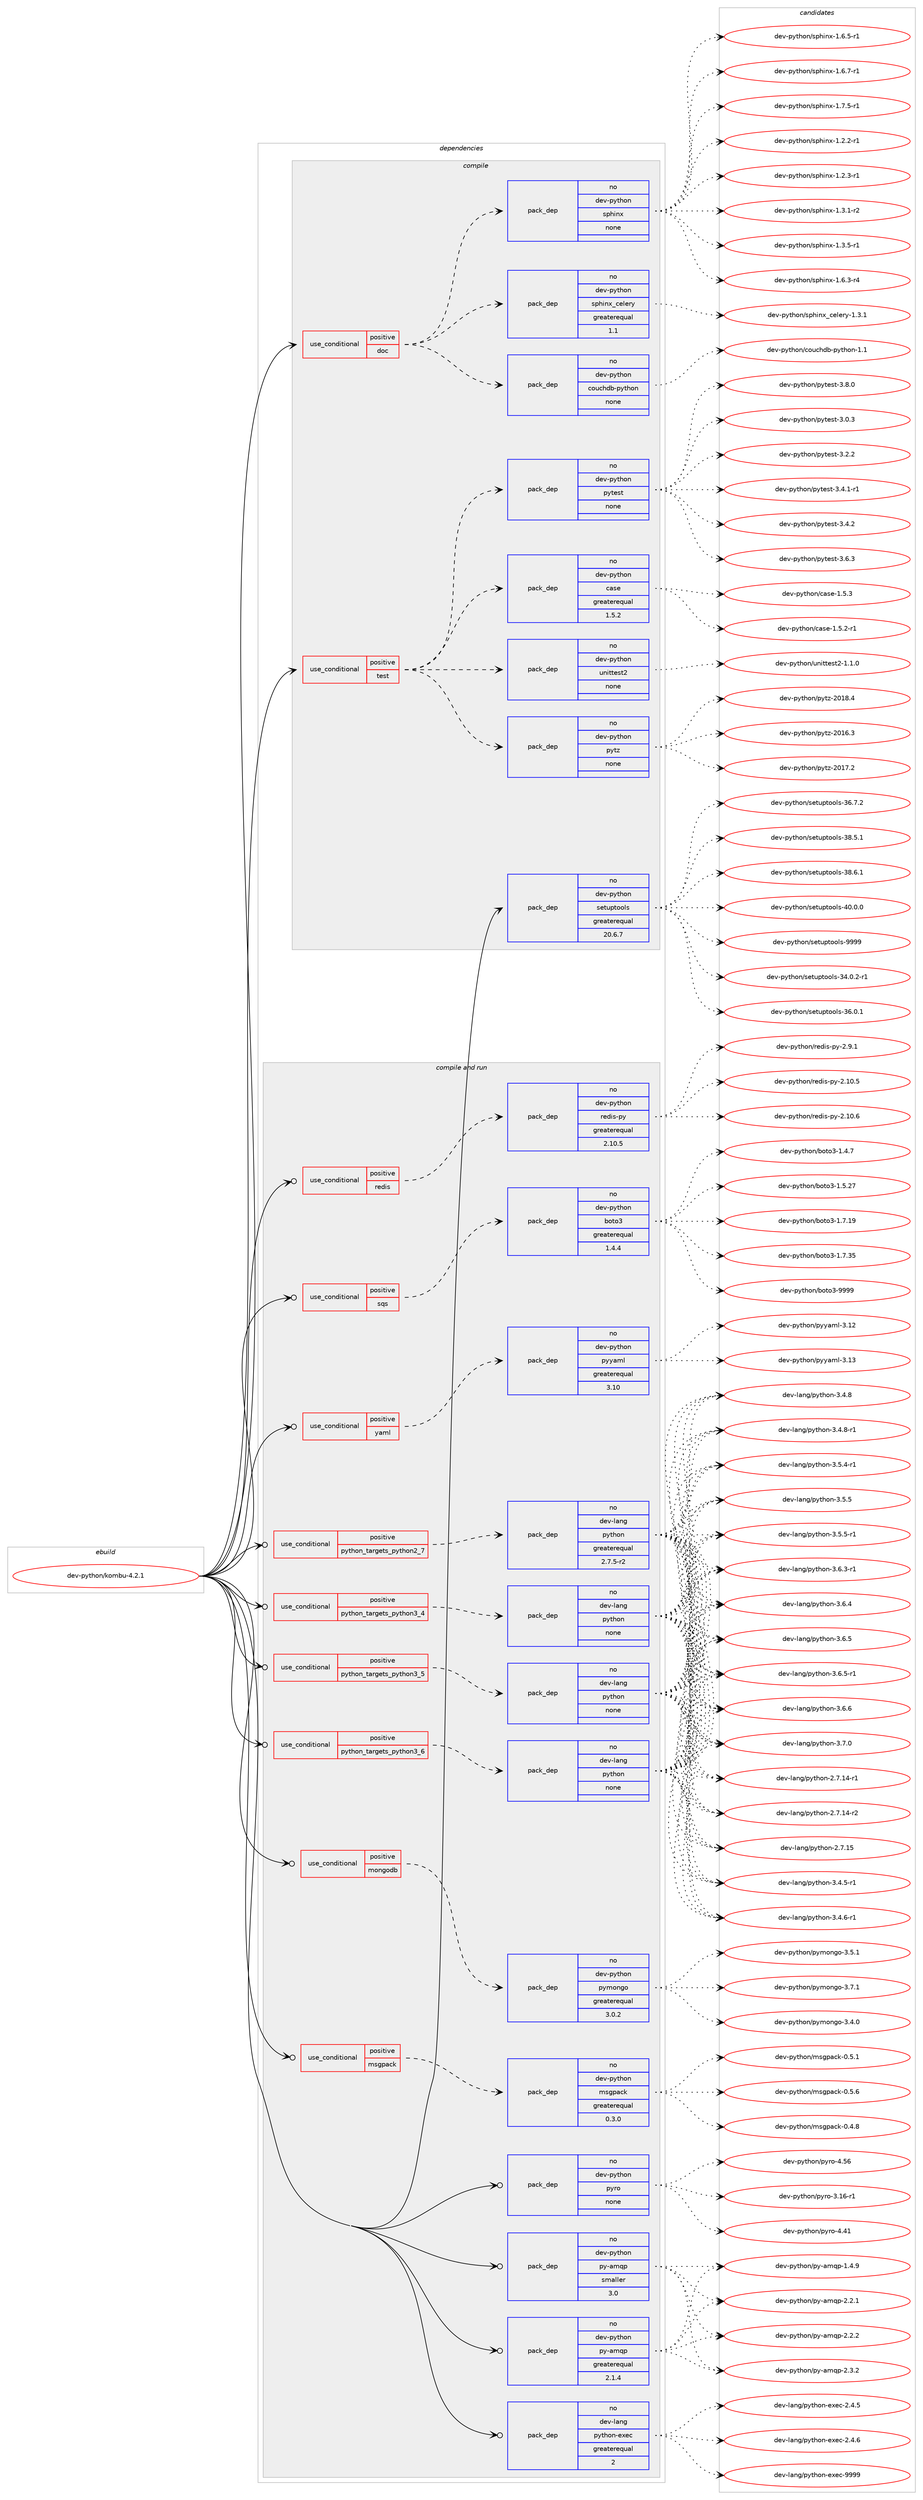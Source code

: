 digraph prolog {

# *************
# Graph options
# *************

newrank=true;
concentrate=true;
compound=true;
graph [rankdir=LR,fontname=Helvetica,fontsize=10,ranksep=1.5];#, ranksep=2.5, nodesep=0.2];
edge  [arrowhead=vee];
node  [fontname=Helvetica,fontsize=10];

# **********
# The ebuild
# **********

subgraph cluster_leftcol {
color=gray;
rank=same;
label=<<i>ebuild</i>>;
id [label="dev-python/kombu-4.2.1", color=red, width=4, href="../dev-python/kombu-4.2.1.svg"];
}

# ****************
# The dependencies
# ****************

subgraph cluster_midcol {
color=gray;
label=<<i>dependencies</i>>;
subgraph cluster_compile {
fillcolor="#eeeeee";
style=filled;
label=<<i>compile</i>>;
subgraph cond1671 {
dependency5799 [label=<<TABLE BORDER="0" CELLBORDER="1" CELLSPACING="0" CELLPADDING="4"><TR><TD ROWSPAN="3" CELLPADDING="10">use_conditional</TD></TR><TR><TD>positive</TD></TR><TR><TD>doc</TD></TR></TABLE>>, shape=none, color=red];
subgraph pack3998 {
dependency5800 [label=<<TABLE BORDER="0" CELLBORDER="1" CELLSPACING="0" CELLPADDING="4" WIDTH="220"><TR><TD ROWSPAN="6" CELLPADDING="30">pack_dep</TD></TR><TR><TD WIDTH="110">no</TD></TR><TR><TD>dev-python</TD></TR><TR><TD>sphinx</TD></TR><TR><TD>none</TD></TR><TR><TD></TD></TR></TABLE>>, shape=none, color=blue];
}
dependency5799:e -> dependency5800:w [weight=20,style="dashed",arrowhead="vee"];
subgraph pack3999 {
dependency5801 [label=<<TABLE BORDER="0" CELLBORDER="1" CELLSPACING="0" CELLPADDING="4" WIDTH="220"><TR><TD ROWSPAN="6" CELLPADDING="30">pack_dep</TD></TR><TR><TD WIDTH="110">no</TD></TR><TR><TD>dev-python</TD></TR><TR><TD>couchdb-python</TD></TR><TR><TD>none</TD></TR><TR><TD></TD></TR></TABLE>>, shape=none, color=blue];
}
dependency5799:e -> dependency5801:w [weight=20,style="dashed",arrowhead="vee"];
subgraph pack4000 {
dependency5802 [label=<<TABLE BORDER="0" CELLBORDER="1" CELLSPACING="0" CELLPADDING="4" WIDTH="220"><TR><TD ROWSPAN="6" CELLPADDING="30">pack_dep</TD></TR><TR><TD WIDTH="110">no</TD></TR><TR><TD>dev-python</TD></TR><TR><TD>sphinx_celery</TD></TR><TR><TD>greaterequal</TD></TR><TR><TD>1.1</TD></TR></TABLE>>, shape=none, color=blue];
}
dependency5799:e -> dependency5802:w [weight=20,style="dashed",arrowhead="vee"];
}
id:e -> dependency5799:w [weight=20,style="solid",arrowhead="vee"];
subgraph cond1672 {
dependency5803 [label=<<TABLE BORDER="0" CELLBORDER="1" CELLSPACING="0" CELLPADDING="4"><TR><TD ROWSPAN="3" CELLPADDING="10">use_conditional</TD></TR><TR><TD>positive</TD></TR><TR><TD>test</TD></TR></TABLE>>, shape=none, color=red];
subgraph pack4001 {
dependency5804 [label=<<TABLE BORDER="0" CELLBORDER="1" CELLSPACING="0" CELLPADDING="4" WIDTH="220"><TR><TD ROWSPAN="6" CELLPADDING="30">pack_dep</TD></TR><TR><TD WIDTH="110">no</TD></TR><TR><TD>dev-python</TD></TR><TR><TD>case</TD></TR><TR><TD>greaterequal</TD></TR><TR><TD>1.5.2</TD></TR></TABLE>>, shape=none, color=blue];
}
dependency5803:e -> dependency5804:w [weight=20,style="dashed",arrowhead="vee"];
subgraph pack4002 {
dependency5805 [label=<<TABLE BORDER="0" CELLBORDER="1" CELLSPACING="0" CELLPADDING="4" WIDTH="220"><TR><TD ROWSPAN="6" CELLPADDING="30">pack_dep</TD></TR><TR><TD WIDTH="110">no</TD></TR><TR><TD>dev-python</TD></TR><TR><TD>pytest</TD></TR><TR><TD>none</TD></TR><TR><TD></TD></TR></TABLE>>, shape=none, color=blue];
}
dependency5803:e -> dependency5805:w [weight=20,style="dashed",arrowhead="vee"];
subgraph pack4003 {
dependency5806 [label=<<TABLE BORDER="0" CELLBORDER="1" CELLSPACING="0" CELLPADDING="4" WIDTH="220"><TR><TD ROWSPAN="6" CELLPADDING="30">pack_dep</TD></TR><TR><TD WIDTH="110">no</TD></TR><TR><TD>dev-python</TD></TR><TR><TD>pytz</TD></TR><TR><TD>none</TD></TR><TR><TD></TD></TR></TABLE>>, shape=none, color=blue];
}
dependency5803:e -> dependency5806:w [weight=20,style="dashed",arrowhead="vee"];
subgraph pack4004 {
dependency5807 [label=<<TABLE BORDER="0" CELLBORDER="1" CELLSPACING="0" CELLPADDING="4" WIDTH="220"><TR><TD ROWSPAN="6" CELLPADDING="30">pack_dep</TD></TR><TR><TD WIDTH="110">no</TD></TR><TR><TD>dev-python</TD></TR><TR><TD>unittest2</TD></TR><TR><TD>none</TD></TR><TR><TD></TD></TR></TABLE>>, shape=none, color=blue];
}
dependency5803:e -> dependency5807:w [weight=20,style="dashed",arrowhead="vee"];
}
id:e -> dependency5803:w [weight=20,style="solid",arrowhead="vee"];
subgraph pack4005 {
dependency5808 [label=<<TABLE BORDER="0" CELLBORDER="1" CELLSPACING="0" CELLPADDING="4" WIDTH="220"><TR><TD ROWSPAN="6" CELLPADDING="30">pack_dep</TD></TR><TR><TD WIDTH="110">no</TD></TR><TR><TD>dev-python</TD></TR><TR><TD>setuptools</TD></TR><TR><TD>greaterequal</TD></TR><TR><TD>20.6.7</TD></TR></TABLE>>, shape=none, color=blue];
}
id:e -> dependency5808:w [weight=20,style="solid",arrowhead="vee"];
}
subgraph cluster_compileandrun {
fillcolor="#eeeeee";
style=filled;
label=<<i>compile and run</i>>;
subgraph cond1673 {
dependency5809 [label=<<TABLE BORDER="0" CELLBORDER="1" CELLSPACING="0" CELLPADDING="4"><TR><TD ROWSPAN="3" CELLPADDING="10">use_conditional</TD></TR><TR><TD>positive</TD></TR><TR><TD>mongodb</TD></TR></TABLE>>, shape=none, color=red];
subgraph pack4006 {
dependency5810 [label=<<TABLE BORDER="0" CELLBORDER="1" CELLSPACING="0" CELLPADDING="4" WIDTH="220"><TR><TD ROWSPAN="6" CELLPADDING="30">pack_dep</TD></TR><TR><TD WIDTH="110">no</TD></TR><TR><TD>dev-python</TD></TR><TR><TD>pymongo</TD></TR><TR><TD>greaterequal</TD></TR><TR><TD>3.0.2</TD></TR></TABLE>>, shape=none, color=blue];
}
dependency5809:e -> dependency5810:w [weight=20,style="dashed",arrowhead="vee"];
}
id:e -> dependency5809:w [weight=20,style="solid",arrowhead="odotvee"];
subgraph cond1674 {
dependency5811 [label=<<TABLE BORDER="0" CELLBORDER="1" CELLSPACING="0" CELLPADDING="4"><TR><TD ROWSPAN="3" CELLPADDING="10">use_conditional</TD></TR><TR><TD>positive</TD></TR><TR><TD>msgpack</TD></TR></TABLE>>, shape=none, color=red];
subgraph pack4007 {
dependency5812 [label=<<TABLE BORDER="0" CELLBORDER="1" CELLSPACING="0" CELLPADDING="4" WIDTH="220"><TR><TD ROWSPAN="6" CELLPADDING="30">pack_dep</TD></TR><TR><TD WIDTH="110">no</TD></TR><TR><TD>dev-python</TD></TR><TR><TD>msgpack</TD></TR><TR><TD>greaterequal</TD></TR><TR><TD>0.3.0</TD></TR></TABLE>>, shape=none, color=blue];
}
dependency5811:e -> dependency5812:w [weight=20,style="dashed",arrowhead="vee"];
}
id:e -> dependency5811:w [weight=20,style="solid",arrowhead="odotvee"];
subgraph cond1675 {
dependency5813 [label=<<TABLE BORDER="0" CELLBORDER="1" CELLSPACING="0" CELLPADDING="4"><TR><TD ROWSPAN="3" CELLPADDING="10">use_conditional</TD></TR><TR><TD>positive</TD></TR><TR><TD>python_targets_python2_7</TD></TR></TABLE>>, shape=none, color=red];
subgraph pack4008 {
dependency5814 [label=<<TABLE BORDER="0" CELLBORDER="1" CELLSPACING="0" CELLPADDING="4" WIDTH="220"><TR><TD ROWSPAN="6" CELLPADDING="30">pack_dep</TD></TR><TR><TD WIDTH="110">no</TD></TR><TR><TD>dev-lang</TD></TR><TR><TD>python</TD></TR><TR><TD>greaterequal</TD></TR><TR><TD>2.7.5-r2</TD></TR></TABLE>>, shape=none, color=blue];
}
dependency5813:e -> dependency5814:w [weight=20,style="dashed",arrowhead="vee"];
}
id:e -> dependency5813:w [weight=20,style="solid",arrowhead="odotvee"];
subgraph cond1676 {
dependency5815 [label=<<TABLE BORDER="0" CELLBORDER="1" CELLSPACING="0" CELLPADDING="4"><TR><TD ROWSPAN="3" CELLPADDING="10">use_conditional</TD></TR><TR><TD>positive</TD></TR><TR><TD>python_targets_python3_4</TD></TR></TABLE>>, shape=none, color=red];
subgraph pack4009 {
dependency5816 [label=<<TABLE BORDER="0" CELLBORDER="1" CELLSPACING="0" CELLPADDING="4" WIDTH="220"><TR><TD ROWSPAN="6" CELLPADDING="30">pack_dep</TD></TR><TR><TD WIDTH="110">no</TD></TR><TR><TD>dev-lang</TD></TR><TR><TD>python</TD></TR><TR><TD>none</TD></TR><TR><TD></TD></TR></TABLE>>, shape=none, color=blue];
}
dependency5815:e -> dependency5816:w [weight=20,style="dashed",arrowhead="vee"];
}
id:e -> dependency5815:w [weight=20,style="solid",arrowhead="odotvee"];
subgraph cond1677 {
dependency5817 [label=<<TABLE BORDER="0" CELLBORDER="1" CELLSPACING="0" CELLPADDING="4"><TR><TD ROWSPAN="3" CELLPADDING="10">use_conditional</TD></TR><TR><TD>positive</TD></TR><TR><TD>python_targets_python3_5</TD></TR></TABLE>>, shape=none, color=red];
subgraph pack4010 {
dependency5818 [label=<<TABLE BORDER="0" CELLBORDER="1" CELLSPACING="0" CELLPADDING="4" WIDTH="220"><TR><TD ROWSPAN="6" CELLPADDING="30">pack_dep</TD></TR><TR><TD WIDTH="110">no</TD></TR><TR><TD>dev-lang</TD></TR><TR><TD>python</TD></TR><TR><TD>none</TD></TR><TR><TD></TD></TR></TABLE>>, shape=none, color=blue];
}
dependency5817:e -> dependency5818:w [weight=20,style="dashed",arrowhead="vee"];
}
id:e -> dependency5817:w [weight=20,style="solid",arrowhead="odotvee"];
subgraph cond1678 {
dependency5819 [label=<<TABLE BORDER="0" CELLBORDER="1" CELLSPACING="0" CELLPADDING="4"><TR><TD ROWSPAN="3" CELLPADDING="10">use_conditional</TD></TR><TR><TD>positive</TD></TR><TR><TD>python_targets_python3_6</TD></TR></TABLE>>, shape=none, color=red];
subgraph pack4011 {
dependency5820 [label=<<TABLE BORDER="0" CELLBORDER="1" CELLSPACING="0" CELLPADDING="4" WIDTH="220"><TR><TD ROWSPAN="6" CELLPADDING="30">pack_dep</TD></TR><TR><TD WIDTH="110">no</TD></TR><TR><TD>dev-lang</TD></TR><TR><TD>python</TD></TR><TR><TD>none</TD></TR><TR><TD></TD></TR></TABLE>>, shape=none, color=blue];
}
dependency5819:e -> dependency5820:w [weight=20,style="dashed",arrowhead="vee"];
}
id:e -> dependency5819:w [weight=20,style="solid",arrowhead="odotvee"];
subgraph cond1679 {
dependency5821 [label=<<TABLE BORDER="0" CELLBORDER="1" CELLSPACING="0" CELLPADDING="4"><TR><TD ROWSPAN="3" CELLPADDING="10">use_conditional</TD></TR><TR><TD>positive</TD></TR><TR><TD>redis</TD></TR></TABLE>>, shape=none, color=red];
subgraph pack4012 {
dependency5822 [label=<<TABLE BORDER="0" CELLBORDER="1" CELLSPACING="0" CELLPADDING="4" WIDTH="220"><TR><TD ROWSPAN="6" CELLPADDING="30">pack_dep</TD></TR><TR><TD WIDTH="110">no</TD></TR><TR><TD>dev-python</TD></TR><TR><TD>redis-py</TD></TR><TR><TD>greaterequal</TD></TR><TR><TD>2.10.5</TD></TR></TABLE>>, shape=none, color=blue];
}
dependency5821:e -> dependency5822:w [weight=20,style="dashed",arrowhead="vee"];
}
id:e -> dependency5821:w [weight=20,style="solid",arrowhead="odotvee"];
subgraph cond1680 {
dependency5823 [label=<<TABLE BORDER="0" CELLBORDER="1" CELLSPACING="0" CELLPADDING="4"><TR><TD ROWSPAN="3" CELLPADDING="10">use_conditional</TD></TR><TR><TD>positive</TD></TR><TR><TD>sqs</TD></TR></TABLE>>, shape=none, color=red];
subgraph pack4013 {
dependency5824 [label=<<TABLE BORDER="0" CELLBORDER="1" CELLSPACING="0" CELLPADDING="4" WIDTH="220"><TR><TD ROWSPAN="6" CELLPADDING="30">pack_dep</TD></TR><TR><TD WIDTH="110">no</TD></TR><TR><TD>dev-python</TD></TR><TR><TD>boto3</TD></TR><TR><TD>greaterequal</TD></TR><TR><TD>1.4.4</TD></TR></TABLE>>, shape=none, color=blue];
}
dependency5823:e -> dependency5824:w [weight=20,style="dashed",arrowhead="vee"];
}
id:e -> dependency5823:w [weight=20,style="solid",arrowhead="odotvee"];
subgraph cond1681 {
dependency5825 [label=<<TABLE BORDER="0" CELLBORDER="1" CELLSPACING="0" CELLPADDING="4"><TR><TD ROWSPAN="3" CELLPADDING="10">use_conditional</TD></TR><TR><TD>positive</TD></TR><TR><TD>yaml</TD></TR></TABLE>>, shape=none, color=red];
subgraph pack4014 {
dependency5826 [label=<<TABLE BORDER="0" CELLBORDER="1" CELLSPACING="0" CELLPADDING="4" WIDTH="220"><TR><TD ROWSPAN="6" CELLPADDING="30">pack_dep</TD></TR><TR><TD WIDTH="110">no</TD></TR><TR><TD>dev-python</TD></TR><TR><TD>pyyaml</TD></TR><TR><TD>greaterequal</TD></TR><TR><TD>3.10</TD></TR></TABLE>>, shape=none, color=blue];
}
dependency5825:e -> dependency5826:w [weight=20,style="dashed",arrowhead="vee"];
}
id:e -> dependency5825:w [weight=20,style="solid",arrowhead="odotvee"];
subgraph pack4015 {
dependency5827 [label=<<TABLE BORDER="0" CELLBORDER="1" CELLSPACING="0" CELLPADDING="4" WIDTH="220"><TR><TD ROWSPAN="6" CELLPADDING="30">pack_dep</TD></TR><TR><TD WIDTH="110">no</TD></TR><TR><TD>dev-lang</TD></TR><TR><TD>python-exec</TD></TR><TR><TD>greaterequal</TD></TR><TR><TD>2</TD></TR></TABLE>>, shape=none, color=blue];
}
id:e -> dependency5827:w [weight=20,style="solid",arrowhead="odotvee"];
subgraph pack4016 {
dependency5828 [label=<<TABLE BORDER="0" CELLBORDER="1" CELLSPACING="0" CELLPADDING="4" WIDTH="220"><TR><TD ROWSPAN="6" CELLPADDING="30">pack_dep</TD></TR><TR><TD WIDTH="110">no</TD></TR><TR><TD>dev-python</TD></TR><TR><TD>py-amqp</TD></TR><TR><TD>greaterequal</TD></TR><TR><TD>2.1.4</TD></TR></TABLE>>, shape=none, color=blue];
}
id:e -> dependency5828:w [weight=20,style="solid",arrowhead="odotvee"];
subgraph pack4017 {
dependency5829 [label=<<TABLE BORDER="0" CELLBORDER="1" CELLSPACING="0" CELLPADDING="4" WIDTH="220"><TR><TD ROWSPAN="6" CELLPADDING="30">pack_dep</TD></TR><TR><TD WIDTH="110">no</TD></TR><TR><TD>dev-python</TD></TR><TR><TD>py-amqp</TD></TR><TR><TD>smaller</TD></TR><TR><TD>3.0</TD></TR></TABLE>>, shape=none, color=blue];
}
id:e -> dependency5829:w [weight=20,style="solid",arrowhead="odotvee"];
subgraph pack4018 {
dependency5830 [label=<<TABLE BORDER="0" CELLBORDER="1" CELLSPACING="0" CELLPADDING="4" WIDTH="220"><TR><TD ROWSPAN="6" CELLPADDING="30">pack_dep</TD></TR><TR><TD WIDTH="110">no</TD></TR><TR><TD>dev-python</TD></TR><TR><TD>pyro</TD></TR><TR><TD>none</TD></TR><TR><TD></TD></TR></TABLE>>, shape=none, color=blue];
}
id:e -> dependency5830:w [weight=20,style="solid",arrowhead="odotvee"];
}
subgraph cluster_run {
fillcolor="#eeeeee";
style=filled;
label=<<i>run</i>>;
}
}

# **************
# The candidates
# **************

subgraph cluster_choices {
rank=same;
color=gray;
label=<<i>candidates</i>>;

subgraph choice3998 {
color=black;
nodesep=1;
choice10010111845112121116104111110471151121041051101204549465046504511449 [label="dev-python/sphinx-1.2.2-r1", color=red, width=4,href="../dev-python/sphinx-1.2.2-r1.svg"];
choice10010111845112121116104111110471151121041051101204549465046514511449 [label="dev-python/sphinx-1.2.3-r1", color=red, width=4,href="../dev-python/sphinx-1.2.3-r1.svg"];
choice10010111845112121116104111110471151121041051101204549465146494511450 [label="dev-python/sphinx-1.3.1-r2", color=red, width=4,href="../dev-python/sphinx-1.3.1-r2.svg"];
choice10010111845112121116104111110471151121041051101204549465146534511449 [label="dev-python/sphinx-1.3.5-r1", color=red, width=4,href="../dev-python/sphinx-1.3.5-r1.svg"];
choice10010111845112121116104111110471151121041051101204549465446514511452 [label="dev-python/sphinx-1.6.3-r4", color=red, width=4,href="../dev-python/sphinx-1.6.3-r4.svg"];
choice10010111845112121116104111110471151121041051101204549465446534511449 [label="dev-python/sphinx-1.6.5-r1", color=red, width=4,href="../dev-python/sphinx-1.6.5-r1.svg"];
choice10010111845112121116104111110471151121041051101204549465446554511449 [label="dev-python/sphinx-1.6.7-r1", color=red, width=4,href="../dev-python/sphinx-1.6.7-r1.svg"];
choice10010111845112121116104111110471151121041051101204549465546534511449 [label="dev-python/sphinx-1.7.5-r1", color=red, width=4,href="../dev-python/sphinx-1.7.5-r1.svg"];
dependency5800:e -> choice10010111845112121116104111110471151121041051101204549465046504511449:w [style=dotted,weight="100"];
dependency5800:e -> choice10010111845112121116104111110471151121041051101204549465046514511449:w [style=dotted,weight="100"];
dependency5800:e -> choice10010111845112121116104111110471151121041051101204549465146494511450:w [style=dotted,weight="100"];
dependency5800:e -> choice10010111845112121116104111110471151121041051101204549465146534511449:w [style=dotted,weight="100"];
dependency5800:e -> choice10010111845112121116104111110471151121041051101204549465446514511452:w [style=dotted,weight="100"];
dependency5800:e -> choice10010111845112121116104111110471151121041051101204549465446534511449:w [style=dotted,weight="100"];
dependency5800:e -> choice10010111845112121116104111110471151121041051101204549465446554511449:w [style=dotted,weight="100"];
dependency5800:e -> choice10010111845112121116104111110471151121041051101204549465546534511449:w [style=dotted,weight="100"];
}
subgraph choice3999 {
color=black;
nodesep=1;
choice10010111845112121116104111110479911111799104100984511212111610411111045494649 [label="dev-python/couchdb-python-1.1", color=red, width=4,href="../dev-python/couchdb-python-1.1.svg"];
dependency5801:e -> choice10010111845112121116104111110479911111799104100984511212111610411111045494649:w [style=dotted,weight="100"];
}
subgraph choice4000 {
color=black;
nodesep=1;
choice10010111845112121116104111110471151121041051101209599101108101114121454946514649 [label="dev-python/sphinx_celery-1.3.1", color=red, width=4,href="../dev-python/sphinx_celery-1.3.1.svg"];
dependency5802:e -> choice10010111845112121116104111110471151121041051101209599101108101114121454946514649:w [style=dotted,weight="100"];
}
subgraph choice4001 {
color=black;
nodesep=1;
choice100101118451121211161041111104799971151014549465346504511449 [label="dev-python/case-1.5.2-r1", color=red, width=4,href="../dev-python/case-1.5.2-r1.svg"];
choice10010111845112121116104111110479997115101454946534651 [label="dev-python/case-1.5.3", color=red, width=4,href="../dev-python/case-1.5.3.svg"];
dependency5804:e -> choice100101118451121211161041111104799971151014549465346504511449:w [style=dotted,weight="100"];
dependency5804:e -> choice10010111845112121116104111110479997115101454946534651:w [style=dotted,weight="100"];
}
subgraph choice4002 {
color=black;
nodesep=1;
choice1001011184511212111610411111047112121116101115116455146484651 [label="dev-python/pytest-3.0.3", color=red, width=4,href="../dev-python/pytest-3.0.3.svg"];
choice1001011184511212111610411111047112121116101115116455146504650 [label="dev-python/pytest-3.2.2", color=red, width=4,href="../dev-python/pytest-3.2.2.svg"];
choice10010111845112121116104111110471121211161011151164551465246494511449 [label="dev-python/pytest-3.4.1-r1", color=red, width=4,href="../dev-python/pytest-3.4.1-r1.svg"];
choice1001011184511212111610411111047112121116101115116455146524650 [label="dev-python/pytest-3.4.2", color=red, width=4,href="../dev-python/pytest-3.4.2.svg"];
choice1001011184511212111610411111047112121116101115116455146544651 [label="dev-python/pytest-3.6.3", color=red, width=4,href="../dev-python/pytest-3.6.3.svg"];
choice1001011184511212111610411111047112121116101115116455146564648 [label="dev-python/pytest-3.8.0", color=red, width=4,href="../dev-python/pytest-3.8.0.svg"];
dependency5805:e -> choice1001011184511212111610411111047112121116101115116455146484651:w [style=dotted,weight="100"];
dependency5805:e -> choice1001011184511212111610411111047112121116101115116455146504650:w [style=dotted,weight="100"];
dependency5805:e -> choice10010111845112121116104111110471121211161011151164551465246494511449:w [style=dotted,weight="100"];
dependency5805:e -> choice1001011184511212111610411111047112121116101115116455146524650:w [style=dotted,weight="100"];
dependency5805:e -> choice1001011184511212111610411111047112121116101115116455146544651:w [style=dotted,weight="100"];
dependency5805:e -> choice1001011184511212111610411111047112121116101115116455146564648:w [style=dotted,weight="100"];
}
subgraph choice4003 {
color=black;
nodesep=1;
choice100101118451121211161041111104711212111612245504849544651 [label="dev-python/pytz-2016.3", color=red, width=4,href="../dev-python/pytz-2016.3.svg"];
choice100101118451121211161041111104711212111612245504849554650 [label="dev-python/pytz-2017.2", color=red, width=4,href="../dev-python/pytz-2017.2.svg"];
choice100101118451121211161041111104711212111612245504849564652 [label="dev-python/pytz-2018.4", color=red, width=4,href="../dev-python/pytz-2018.4.svg"];
dependency5806:e -> choice100101118451121211161041111104711212111612245504849544651:w [style=dotted,weight="100"];
dependency5806:e -> choice100101118451121211161041111104711212111612245504849554650:w [style=dotted,weight="100"];
dependency5806:e -> choice100101118451121211161041111104711212111612245504849564652:w [style=dotted,weight="100"];
}
subgraph choice4004 {
color=black;
nodesep=1;
choice100101118451121211161041111104711711010511611610111511650454946494648 [label="dev-python/unittest2-1.1.0", color=red, width=4,href="../dev-python/unittest2-1.1.0.svg"];
dependency5807:e -> choice100101118451121211161041111104711711010511611610111511650454946494648:w [style=dotted,weight="100"];
}
subgraph choice4005 {
color=black;
nodesep=1;
choice1001011184511212111610411111047115101116117112116111111108115455152464846504511449 [label="dev-python/setuptools-34.0.2-r1", color=red, width=4,href="../dev-python/setuptools-34.0.2-r1.svg"];
choice100101118451121211161041111104711510111611711211611111110811545515446484649 [label="dev-python/setuptools-36.0.1", color=red, width=4,href="../dev-python/setuptools-36.0.1.svg"];
choice100101118451121211161041111104711510111611711211611111110811545515446554650 [label="dev-python/setuptools-36.7.2", color=red, width=4,href="../dev-python/setuptools-36.7.2.svg"];
choice100101118451121211161041111104711510111611711211611111110811545515646534649 [label="dev-python/setuptools-38.5.1", color=red, width=4,href="../dev-python/setuptools-38.5.1.svg"];
choice100101118451121211161041111104711510111611711211611111110811545515646544649 [label="dev-python/setuptools-38.6.1", color=red, width=4,href="../dev-python/setuptools-38.6.1.svg"];
choice100101118451121211161041111104711510111611711211611111110811545524846484648 [label="dev-python/setuptools-40.0.0", color=red, width=4,href="../dev-python/setuptools-40.0.0.svg"];
choice10010111845112121116104111110471151011161171121161111111081154557575757 [label="dev-python/setuptools-9999", color=red, width=4,href="../dev-python/setuptools-9999.svg"];
dependency5808:e -> choice1001011184511212111610411111047115101116117112116111111108115455152464846504511449:w [style=dotted,weight="100"];
dependency5808:e -> choice100101118451121211161041111104711510111611711211611111110811545515446484649:w [style=dotted,weight="100"];
dependency5808:e -> choice100101118451121211161041111104711510111611711211611111110811545515446554650:w [style=dotted,weight="100"];
dependency5808:e -> choice100101118451121211161041111104711510111611711211611111110811545515646534649:w [style=dotted,weight="100"];
dependency5808:e -> choice100101118451121211161041111104711510111611711211611111110811545515646544649:w [style=dotted,weight="100"];
dependency5808:e -> choice100101118451121211161041111104711510111611711211611111110811545524846484648:w [style=dotted,weight="100"];
dependency5808:e -> choice10010111845112121116104111110471151011161171121161111111081154557575757:w [style=dotted,weight="100"];
}
subgraph choice4006 {
color=black;
nodesep=1;
choice1001011184511212111610411111047112121109111110103111455146524648 [label="dev-python/pymongo-3.4.0", color=red, width=4,href="../dev-python/pymongo-3.4.0.svg"];
choice1001011184511212111610411111047112121109111110103111455146534649 [label="dev-python/pymongo-3.5.1", color=red, width=4,href="../dev-python/pymongo-3.5.1.svg"];
choice1001011184511212111610411111047112121109111110103111455146554649 [label="dev-python/pymongo-3.7.1", color=red, width=4,href="../dev-python/pymongo-3.7.1.svg"];
dependency5810:e -> choice1001011184511212111610411111047112121109111110103111455146524648:w [style=dotted,weight="100"];
dependency5810:e -> choice1001011184511212111610411111047112121109111110103111455146534649:w [style=dotted,weight="100"];
dependency5810:e -> choice1001011184511212111610411111047112121109111110103111455146554649:w [style=dotted,weight="100"];
}
subgraph choice4007 {
color=black;
nodesep=1;
choice10010111845112121116104111110471091151031129799107454846524656 [label="dev-python/msgpack-0.4.8", color=red, width=4,href="../dev-python/msgpack-0.4.8.svg"];
choice10010111845112121116104111110471091151031129799107454846534649 [label="dev-python/msgpack-0.5.1", color=red, width=4,href="../dev-python/msgpack-0.5.1.svg"];
choice10010111845112121116104111110471091151031129799107454846534654 [label="dev-python/msgpack-0.5.6", color=red, width=4,href="../dev-python/msgpack-0.5.6.svg"];
dependency5812:e -> choice10010111845112121116104111110471091151031129799107454846524656:w [style=dotted,weight="100"];
dependency5812:e -> choice10010111845112121116104111110471091151031129799107454846534649:w [style=dotted,weight="100"];
dependency5812:e -> choice10010111845112121116104111110471091151031129799107454846534654:w [style=dotted,weight="100"];
}
subgraph choice4008 {
color=black;
nodesep=1;
choice100101118451089711010347112121116104111110455046554649524511449 [label="dev-lang/python-2.7.14-r1", color=red, width=4,href="../dev-lang/python-2.7.14-r1.svg"];
choice100101118451089711010347112121116104111110455046554649524511450 [label="dev-lang/python-2.7.14-r2", color=red, width=4,href="../dev-lang/python-2.7.14-r2.svg"];
choice10010111845108971101034711212111610411111045504655464953 [label="dev-lang/python-2.7.15", color=red, width=4,href="../dev-lang/python-2.7.15.svg"];
choice1001011184510897110103471121211161041111104551465246534511449 [label="dev-lang/python-3.4.5-r1", color=red, width=4,href="../dev-lang/python-3.4.5-r1.svg"];
choice1001011184510897110103471121211161041111104551465246544511449 [label="dev-lang/python-3.4.6-r1", color=red, width=4,href="../dev-lang/python-3.4.6-r1.svg"];
choice100101118451089711010347112121116104111110455146524656 [label="dev-lang/python-3.4.8", color=red, width=4,href="../dev-lang/python-3.4.8.svg"];
choice1001011184510897110103471121211161041111104551465246564511449 [label="dev-lang/python-3.4.8-r1", color=red, width=4,href="../dev-lang/python-3.4.8-r1.svg"];
choice1001011184510897110103471121211161041111104551465346524511449 [label="dev-lang/python-3.5.4-r1", color=red, width=4,href="../dev-lang/python-3.5.4-r1.svg"];
choice100101118451089711010347112121116104111110455146534653 [label="dev-lang/python-3.5.5", color=red, width=4,href="../dev-lang/python-3.5.5.svg"];
choice1001011184510897110103471121211161041111104551465346534511449 [label="dev-lang/python-3.5.5-r1", color=red, width=4,href="../dev-lang/python-3.5.5-r1.svg"];
choice1001011184510897110103471121211161041111104551465446514511449 [label="dev-lang/python-3.6.3-r1", color=red, width=4,href="../dev-lang/python-3.6.3-r1.svg"];
choice100101118451089711010347112121116104111110455146544652 [label="dev-lang/python-3.6.4", color=red, width=4,href="../dev-lang/python-3.6.4.svg"];
choice100101118451089711010347112121116104111110455146544653 [label="dev-lang/python-3.6.5", color=red, width=4,href="../dev-lang/python-3.6.5.svg"];
choice1001011184510897110103471121211161041111104551465446534511449 [label="dev-lang/python-3.6.5-r1", color=red, width=4,href="../dev-lang/python-3.6.5-r1.svg"];
choice100101118451089711010347112121116104111110455146544654 [label="dev-lang/python-3.6.6", color=red, width=4,href="../dev-lang/python-3.6.6.svg"];
choice100101118451089711010347112121116104111110455146554648 [label="dev-lang/python-3.7.0", color=red, width=4,href="../dev-lang/python-3.7.0.svg"];
dependency5814:e -> choice100101118451089711010347112121116104111110455046554649524511449:w [style=dotted,weight="100"];
dependency5814:e -> choice100101118451089711010347112121116104111110455046554649524511450:w [style=dotted,weight="100"];
dependency5814:e -> choice10010111845108971101034711212111610411111045504655464953:w [style=dotted,weight="100"];
dependency5814:e -> choice1001011184510897110103471121211161041111104551465246534511449:w [style=dotted,weight="100"];
dependency5814:e -> choice1001011184510897110103471121211161041111104551465246544511449:w [style=dotted,weight="100"];
dependency5814:e -> choice100101118451089711010347112121116104111110455146524656:w [style=dotted,weight="100"];
dependency5814:e -> choice1001011184510897110103471121211161041111104551465246564511449:w [style=dotted,weight="100"];
dependency5814:e -> choice1001011184510897110103471121211161041111104551465346524511449:w [style=dotted,weight="100"];
dependency5814:e -> choice100101118451089711010347112121116104111110455146534653:w [style=dotted,weight="100"];
dependency5814:e -> choice1001011184510897110103471121211161041111104551465346534511449:w [style=dotted,weight="100"];
dependency5814:e -> choice1001011184510897110103471121211161041111104551465446514511449:w [style=dotted,weight="100"];
dependency5814:e -> choice100101118451089711010347112121116104111110455146544652:w [style=dotted,weight="100"];
dependency5814:e -> choice100101118451089711010347112121116104111110455146544653:w [style=dotted,weight="100"];
dependency5814:e -> choice1001011184510897110103471121211161041111104551465446534511449:w [style=dotted,weight="100"];
dependency5814:e -> choice100101118451089711010347112121116104111110455146544654:w [style=dotted,weight="100"];
dependency5814:e -> choice100101118451089711010347112121116104111110455146554648:w [style=dotted,weight="100"];
}
subgraph choice4009 {
color=black;
nodesep=1;
choice100101118451089711010347112121116104111110455046554649524511449 [label="dev-lang/python-2.7.14-r1", color=red, width=4,href="../dev-lang/python-2.7.14-r1.svg"];
choice100101118451089711010347112121116104111110455046554649524511450 [label="dev-lang/python-2.7.14-r2", color=red, width=4,href="../dev-lang/python-2.7.14-r2.svg"];
choice10010111845108971101034711212111610411111045504655464953 [label="dev-lang/python-2.7.15", color=red, width=4,href="../dev-lang/python-2.7.15.svg"];
choice1001011184510897110103471121211161041111104551465246534511449 [label="dev-lang/python-3.4.5-r1", color=red, width=4,href="../dev-lang/python-3.4.5-r1.svg"];
choice1001011184510897110103471121211161041111104551465246544511449 [label="dev-lang/python-3.4.6-r1", color=red, width=4,href="../dev-lang/python-3.4.6-r1.svg"];
choice100101118451089711010347112121116104111110455146524656 [label="dev-lang/python-3.4.8", color=red, width=4,href="../dev-lang/python-3.4.8.svg"];
choice1001011184510897110103471121211161041111104551465246564511449 [label="dev-lang/python-3.4.8-r1", color=red, width=4,href="../dev-lang/python-3.4.8-r1.svg"];
choice1001011184510897110103471121211161041111104551465346524511449 [label="dev-lang/python-3.5.4-r1", color=red, width=4,href="../dev-lang/python-3.5.4-r1.svg"];
choice100101118451089711010347112121116104111110455146534653 [label="dev-lang/python-3.5.5", color=red, width=4,href="../dev-lang/python-3.5.5.svg"];
choice1001011184510897110103471121211161041111104551465346534511449 [label="dev-lang/python-3.5.5-r1", color=red, width=4,href="../dev-lang/python-3.5.5-r1.svg"];
choice1001011184510897110103471121211161041111104551465446514511449 [label="dev-lang/python-3.6.3-r1", color=red, width=4,href="../dev-lang/python-3.6.3-r1.svg"];
choice100101118451089711010347112121116104111110455146544652 [label="dev-lang/python-3.6.4", color=red, width=4,href="../dev-lang/python-3.6.4.svg"];
choice100101118451089711010347112121116104111110455146544653 [label="dev-lang/python-3.6.5", color=red, width=4,href="../dev-lang/python-3.6.5.svg"];
choice1001011184510897110103471121211161041111104551465446534511449 [label="dev-lang/python-3.6.5-r1", color=red, width=4,href="../dev-lang/python-3.6.5-r1.svg"];
choice100101118451089711010347112121116104111110455146544654 [label="dev-lang/python-3.6.6", color=red, width=4,href="../dev-lang/python-3.6.6.svg"];
choice100101118451089711010347112121116104111110455146554648 [label="dev-lang/python-3.7.0", color=red, width=4,href="../dev-lang/python-3.7.0.svg"];
dependency5816:e -> choice100101118451089711010347112121116104111110455046554649524511449:w [style=dotted,weight="100"];
dependency5816:e -> choice100101118451089711010347112121116104111110455046554649524511450:w [style=dotted,weight="100"];
dependency5816:e -> choice10010111845108971101034711212111610411111045504655464953:w [style=dotted,weight="100"];
dependency5816:e -> choice1001011184510897110103471121211161041111104551465246534511449:w [style=dotted,weight="100"];
dependency5816:e -> choice1001011184510897110103471121211161041111104551465246544511449:w [style=dotted,weight="100"];
dependency5816:e -> choice100101118451089711010347112121116104111110455146524656:w [style=dotted,weight="100"];
dependency5816:e -> choice1001011184510897110103471121211161041111104551465246564511449:w [style=dotted,weight="100"];
dependency5816:e -> choice1001011184510897110103471121211161041111104551465346524511449:w [style=dotted,weight="100"];
dependency5816:e -> choice100101118451089711010347112121116104111110455146534653:w [style=dotted,weight="100"];
dependency5816:e -> choice1001011184510897110103471121211161041111104551465346534511449:w [style=dotted,weight="100"];
dependency5816:e -> choice1001011184510897110103471121211161041111104551465446514511449:w [style=dotted,weight="100"];
dependency5816:e -> choice100101118451089711010347112121116104111110455146544652:w [style=dotted,weight="100"];
dependency5816:e -> choice100101118451089711010347112121116104111110455146544653:w [style=dotted,weight="100"];
dependency5816:e -> choice1001011184510897110103471121211161041111104551465446534511449:w [style=dotted,weight="100"];
dependency5816:e -> choice100101118451089711010347112121116104111110455146544654:w [style=dotted,weight="100"];
dependency5816:e -> choice100101118451089711010347112121116104111110455146554648:w [style=dotted,weight="100"];
}
subgraph choice4010 {
color=black;
nodesep=1;
choice100101118451089711010347112121116104111110455046554649524511449 [label="dev-lang/python-2.7.14-r1", color=red, width=4,href="../dev-lang/python-2.7.14-r1.svg"];
choice100101118451089711010347112121116104111110455046554649524511450 [label="dev-lang/python-2.7.14-r2", color=red, width=4,href="../dev-lang/python-2.7.14-r2.svg"];
choice10010111845108971101034711212111610411111045504655464953 [label="dev-lang/python-2.7.15", color=red, width=4,href="../dev-lang/python-2.7.15.svg"];
choice1001011184510897110103471121211161041111104551465246534511449 [label="dev-lang/python-3.4.5-r1", color=red, width=4,href="../dev-lang/python-3.4.5-r1.svg"];
choice1001011184510897110103471121211161041111104551465246544511449 [label="dev-lang/python-3.4.6-r1", color=red, width=4,href="../dev-lang/python-3.4.6-r1.svg"];
choice100101118451089711010347112121116104111110455146524656 [label="dev-lang/python-3.4.8", color=red, width=4,href="../dev-lang/python-3.4.8.svg"];
choice1001011184510897110103471121211161041111104551465246564511449 [label="dev-lang/python-3.4.8-r1", color=red, width=4,href="../dev-lang/python-3.4.8-r1.svg"];
choice1001011184510897110103471121211161041111104551465346524511449 [label="dev-lang/python-3.5.4-r1", color=red, width=4,href="../dev-lang/python-3.5.4-r1.svg"];
choice100101118451089711010347112121116104111110455146534653 [label="dev-lang/python-3.5.5", color=red, width=4,href="../dev-lang/python-3.5.5.svg"];
choice1001011184510897110103471121211161041111104551465346534511449 [label="dev-lang/python-3.5.5-r1", color=red, width=4,href="../dev-lang/python-3.5.5-r1.svg"];
choice1001011184510897110103471121211161041111104551465446514511449 [label="dev-lang/python-3.6.3-r1", color=red, width=4,href="../dev-lang/python-3.6.3-r1.svg"];
choice100101118451089711010347112121116104111110455146544652 [label="dev-lang/python-3.6.4", color=red, width=4,href="../dev-lang/python-3.6.4.svg"];
choice100101118451089711010347112121116104111110455146544653 [label="dev-lang/python-3.6.5", color=red, width=4,href="../dev-lang/python-3.6.5.svg"];
choice1001011184510897110103471121211161041111104551465446534511449 [label="dev-lang/python-3.6.5-r1", color=red, width=4,href="../dev-lang/python-3.6.5-r1.svg"];
choice100101118451089711010347112121116104111110455146544654 [label="dev-lang/python-3.6.6", color=red, width=4,href="../dev-lang/python-3.6.6.svg"];
choice100101118451089711010347112121116104111110455146554648 [label="dev-lang/python-3.7.0", color=red, width=4,href="../dev-lang/python-3.7.0.svg"];
dependency5818:e -> choice100101118451089711010347112121116104111110455046554649524511449:w [style=dotted,weight="100"];
dependency5818:e -> choice100101118451089711010347112121116104111110455046554649524511450:w [style=dotted,weight="100"];
dependency5818:e -> choice10010111845108971101034711212111610411111045504655464953:w [style=dotted,weight="100"];
dependency5818:e -> choice1001011184510897110103471121211161041111104551465246534511449:w [style=dotted,weight="100"];
dependency5818:e -> choice1001011184510897110103471121211161041111104551465246544511449:w [style=dotted,weight="100"];
dependency5818:e -> choice100101118451089711010347112121116104111110455146524656:w [style=dotted,weight="100"];
dependency5818:e -> choice1001011184510897110103471121211161041111104551465246564511449:w [style=dotted,weight="100"];
dependency5818:e -> choice1001011184510897110103471121211161041111104551465346524511449:w [style=dotted,weight="100"];
dependency5818:e -> choice100101118451089711010347112121116104111110455146534653:w [style=dotted,weight="100"];
dependency5818:e -> choice1001011184510897110103471121211161041111104551465346534511449:w [style=dotted,weight="100"];
dependency5818:e -> choice1001011184510897110103471121211161041111104551465446514511449:w [style=dotted,weight="100"];
dependency5818:e -> choice100101118451089711010347112121116104111110455146544652:w [style=dotted,weight="100"];
dependency5818:e -> choice100101118451089711010347112121116104111110455146544653:w [style=dotted,weight="100"];
dependency5818:e -> choice1001011184510897110103471121211161041111104551465446534511449:w [style=dotted,weight="100"];
dependency5818:e -> choice100101118451089711010347112121116104111110455146544654:w [style=dotted,weight="100"];
dependency5818:e -> choice100101118451089711010347112121116104111110455146554648:w [style=dotted,weight="100"];
}
subgraph choice4011 {
color=black;
nodesep=1;
choice100101118451089711010347112121116104111110455046554649524511449 [label="dev-lang/python-2.7.14-r1", color=red, width=4,href="../dev-lang/python-2.7.14-r1.svg"];
choice100101118451089711010347112121116104111110455046554649524511450 [label="dev-lang/python-2.7.14-r2", color=red, width=4,href="../dev-lang/python-2.7.14-r2.svg"];
choice10010111845108971101034711212111610411111045504655464953 [label="dev-lang/python-2.7.15", color=red, width=4,href="../dev-lang/python-2.7.15.svg"];
choice1001011184510897110103471121211161041111104551465246534511449 [label="dev-lang/python-3.4.5-r1", color=red, width=4,href="../dev-lang/python-3.4.5-r1.svg"];
choice1001011184510897110103471121211161041111104551465246544511449 [label="dev-lang/python-3.4.6-r1", color=red, width=4,href="../dev-lang/python-3.4.6-r1.svg"];
choice100101118451089711010347112121116104111110455146524656 [label="dev-lang/python-3.4.8", color=red, width=4,href="../dev-lang/python-3.4.8.svg"];
choice1001011184510897110103471121211161041111104551465246564511449 [label="dev-lang/python-3.4.8-r1", color=red, width=4,href="../dev-lang/python-3.4.8-r1.svg"];
choice1001011184510897110103471121211161041111104551465346524511449 [label="dev-lang/python-3.5.4-r1", color=red, width=4,href="../dev-lang/python-3.5.4-r1.svg"];
choice100101118451089711010347112121116104111110455146534653 [label="dev-lang/python-3.5.5", color=red, width=4,href="../dev-lang/python-3.5.5.svg"];
choice1001011184510897110103471121211161041111104551465346534511449 [label="dev-lang/python-3.5.5-r1", color=red, width=4,href="../dev-lang/python-3.5.5-r1.svg"];
choice1001011184510897110103471121211161041111104551465446514511449 [label="dev-lang/python-3.6.3-r1", color=red, width=4,href="../dev-lang/python-3.6.3-r1.svg"];
choice100101118451089711010347112121116104111110455146544652 [label="dev-lang/python-3.6.4", color=red, width=4,href="../dev-lang/python-3.6.4.svg"];
choice100101118451089711010347112121116104111110455146544653 [label="dev-lang/python-3.6.5", color=red, width=4,href="../dev-lang/python-3.6.5.svg"];
choice1001011184510897110103471121211161041111104551465446534511449 [label="dev-lang/python-3.6.5-r1", color=red, width=4,href="../dev-lang/python-3.6.5-r1.svg"];
choice100101118451089711010347112121116104111110455146544654 [label="dev-lang/python-3.6.6", color=red, width=4,href="../dev-lang/python-3.6.6.svg"];
choice100101118451089711010347112121116104111110455146554648 [label="dev-lang/python-3.7.0", color=red, width=4,href="../dev-lang/python-3.7.0.svg"];
dependency5820:e -> choice100101118451089711010347112121116104111110455046554649524511449:w [style=dotted,weight="100"];
dependency5820:e -> choice100101118451089711010347112121116104111110455046554649524511450:w [style=dotted,weight="100"];
dependency5820:e -> choice10010111845108971101034711212111610411111045504655464953:w [style=dotted,weight="100"];
dependency5820:e -> choice1001011184510897110103471121211161041111104551465246534511449:w [style=dotted,weight="100"];
dependency5820:e -> choice1001011184510897110103471121211161041111104551465246544511449:w [style=dotted,weight="100"];
dependency5820:e -> choice100101118451089711010347112121116104111110455146524656:w [style=dotted,weight="100"];
dependency5820:e -> choice1001011184510897110103471121211161041111104551465246564511449:w [style=dotted,weight="100"];
dependency5820:e -> choice1001011184510897110103471121211161041111104551465346524511449:w [style=dotted,weight="100"];
dependency5820:e -> choice100101118451089711010347112121116104111110455146534653:w [style=dotted,weight="100"];
dependency5820:e -> choice1001011184510897110103471121211161041111104551465346534511449:w [style=dotted,weight="100"];
dependency5820:e -> choice1001011184510897110103471121211161041111104551465446514511449:w [style=dotted,weight="100"];
dependency5820:e -> choice100101118451089711010347112121116104111110455146544652:w [style=dotted,weight="100"];
dependency5820:e -> choice100101118451089711010347112121116104111110455146544653:w [style=dotted,weight="100"];
dependency5820:e -> choice1001011184510897110103471121211161041111104551465446534511449:w [style=dotted,weight="100"];
dependency5820:e -> choice100101118451089711010347112121116104111110455146544654:w [style=dotted,weight="100"];
dependency5820:e -> choice100101118451089711010347112121116104111110455146554648:w [style=dotted,weight="100"];
}
subgraph choice4012 {
color=black;
nodesep=1;
choice10010111845112121116104111110471141011001051154511212145504649484653 [label="dev-python/redis-py-2.10.5", color=red, width=4,href="../dev-python/redis-py-2.10.5.svg"];
choice10010111845112121116104111110471141011001051154511212145504649484654 [label="dev-python/redis-py-2.10.6", color=red, width=4,href="../dev-python/redis-py-2.10.6.svg"];
choice100101118451121211161041111104711410110010511545112121455046574649 [label="dev-python/redis-py-2.9.1", color=red, width=4,href="../dev-python/redis-py-2.9.1.svg"];
dependency5822:e -> choice10010111845112121116104111110471141011001051154511212145504649484653:w [style=dotted,weight="100"];
dependency5822:e -> choice10010111845112121116104111110471141011001051154511212145504649484654:w [style=dotted,weight="100"];
dependency5822:e -> choice100101118451121211161041111104711410110010511545112121455046574649:w [style=dotted,weight="100"];
}
subgraph choice4013 {
color=black;
nodesep=1;
choice10010111845112121116104111110479811111611151454946524655 [label="dev-python/boto3-1.4.7", color=red, width=4,href="../dev-python/boto3-1.4.7.svg"];
choice1001011184511212111610411111047981111161115145494653465055 [label="dev-python/boto3-1.5.27", color=red, width=4,href="../dev-python/boto3-1.5.27.svg"];
choice1001011184511212111610411111047981111161115145494655464957 [label="dev-python/boto3-1.7.19", color=red, width=4,href="../dev-python/boto3-1.7.19.svg"];
choice1001011184511212111610411111047981111161115145494655465153 [label="dev-python/boto3-1.7.35", color=red, width=4,href="../dev-python/boto3-1.7.35.svg"];
choice100101118451121211161041111104798111116111514557575757 [label="dev-python/boto3-9999", color=red, width=4,href="../dev-python/boto3-9999.svg"];
dependency5824:e -> choice10010111845112121116104111110479811111611151454946524655:w [style=dotted,weight="100"];
dependency5824:e -> choice1001011184511212111610411111047981111161115145494653465055:w [style=dotted,weight="100"];
dependency5824:e -> choice1001011184511212111610411111047981111161115145494655464957:w [style=dotted,weight="100"];
dependency5824:e -> choice1001011184511212111610411111047981111161115145494655465153:w [style=dotted,weight="100"];
dependency5824:e -> choice100101118451121211161041111104798111116111514557575757:w [style=dotted,weight="100"];
}
subgraph choice4014 {
color=black;
nodesep=1;
choice1001011184511212111610411111047112121121971091084551464950 [label="dev-python/pyyaml-3.12", color=red, width=4,href="../dev-python/pyyaml-3.12.svg"];
choice1001011184511212111610411111047112121121971091084551464951 [label="dev-python/pyyaml-3.13", color=red, width=4,href="../dev-python/pyyaml-3.13.svg"];
dependency5826:e -> choice1001011184511212111610411111047112121121971091084551464950:w [style=dotted,weight="100"];
dependency5826:e -> choice1001011184511212111610411111047112121121971091084551464951:w [style=dotted,weight="100"];
}
subgraph choice4015 {
color=black;
nodesep=1;
choice1001011184510897110103471121211161041111104510112010199455046524653 [label="dev-lang/python-exec-2.4.5", color=red, width=4,href="../dev-lang/python-exec-2.4.5.svg"];
choice1001011184510897110103471121211161041111104510112010199455046524654 [label="dev-lang/python-exec-2.4.6", color=red, width=4,href="../dev-lang/python-exec-2.4.6.svg"];
choice10010111845108971101034711212111610411111045101120101994557575757 [label="dev-lang/python-exec-9999", color=red, width=4,href="../dev-lang/python-exec-9999.svg"];
dependency5827:e -> choice1001011184510897110103471121211161041111104510112010199455046524653:w [style=dotted,weight="100"];
dependency5827:e -> choice1001011184510897110103471121211161041111104510112010199455046524654:w [style=dotted,weight="100"];
dependency5827:e -> choice10010111845108971101034711212111610411111045101120101994557575757:w [style=dotted,weight="100"];
}
subgraph choice4016 {
color=black;
nodesep=1;
choice10010111845112121116104111110471121214597109113112454946524657 [label="dev-python/py-amqp-1.4.9", color=red, width=4,href="../dev-python/py-amqp-1.4.9.svg"];
choice10010111845112121116104111110471121214597109113112455046504649 [label="dev-python/py-amqp-2.2.1", color=red, width=4,href="../dev-python/py-amqp-2.2.1.svg"];
choice10010111845112121116104111110471121214597109113112455046504650 [label="dev-python/py-amqp-2.2.2", color=red, width=4,href="../dev-python/py-amqp-2.2.2.svg"];
choice10010111845112121116104111110471121214597109113112455046514650 [label="dev-python/py-amqp-2.3.2", color=red, width=4,href="../dev-python/py-amqp-2.3.2.svg"];
dependency5828:e -> choice10010111845112121116104111110471121214597109113112454946524657:w [style=dotted,weight="100"];
dependency5828:e -> choice10010111845112121116104111110471121214597109113112455046504649:w [style=dotted,weight="100"];
dependency5828:e -> choice10010111845112121116104111110471121214597109113112455046504650:w [style=dotted,weight="100"];
dependency5828:e -> choice10010111845112121116104111110471121214597109113112455046514650:w [style=dotted,weight="100"];
}
subgraph choice4017 {
color=black;
nodesep=1;
choice10010111845112121116104111110471121214597109113112454946524657 [label="dev-python/py-amqp-1.4.9", color=red, width=4,href="../dev-python/py-amqp-1.4.9.svg"];
choice10010111845112121116104111110471121214597109113112455046504649 [label="dev-python/py-amqp-2.2.1", color=red, width=4,href="../dev-python/py-amqp-2.2.1.svg"];
choice10010111845112121116104111110471121214597109113112455046504650 [label="dev-python/py-amqp-2.2.2", color=red, width=4,href="../dev-python/py-amqp-2.2.2.svg"];
choice10010111845112121116104111110471121214597109113112455046514650 [label="dev-python/py-amqp-2.3.2", color=red, width=4,href="../dev-python/py-amqp-2.3.2.svg"];
dependency5829:e -> choice10010111845112121116104111110471121214597109113112454946524657:w [style=dotted,weight="100"];
dependency5829:e -> choice10010111845112121116104111110471121214597109113112455046504649:w [style=dotted,weight="100"];
dependency5829:e -> choice10010111845112121116104111110471121214597109113112455046504650:w [style=dotted,weight="100"];
dependency5829:e -> choice10010111845112121116104111110471121214597109113112455046514650:w [style=dotted,weight="100"];
}
subgraph choice4018 {
color=black;
nodesep=1;
choice100101118451121211161041111104711212111411145514649544511449 [label="dev-python/pyro-3.16-r1", color=red, width=4,href="../dev-python/pyro-3.16-r1.svg"];
choice10010111845112121116104111110471121211141114552465249 [label="dev-python/pyro-4.41", color=red, width=4,href="../dev-python/pyro-4.41.svg"];
choice10010111845112121116104111110471121211141114552465354 [label="dev-python/pyro-4.56", color=red, width=4,href="../dev-python/pyro-4.56.svg"];
dependency5830:e -> choice100101118451121211161041111104711212111411145514649544511449:w [style=dotted,weight="100"];
dependency5830:e -> choice10010111845112121116104111110471121211141114552465249:w [style=dotted,weight="100"];
dependency5830:e -> choice10010111845112121116104111110471121211141114552465354:w [style=dotted,weight="100"];
}
}

}
